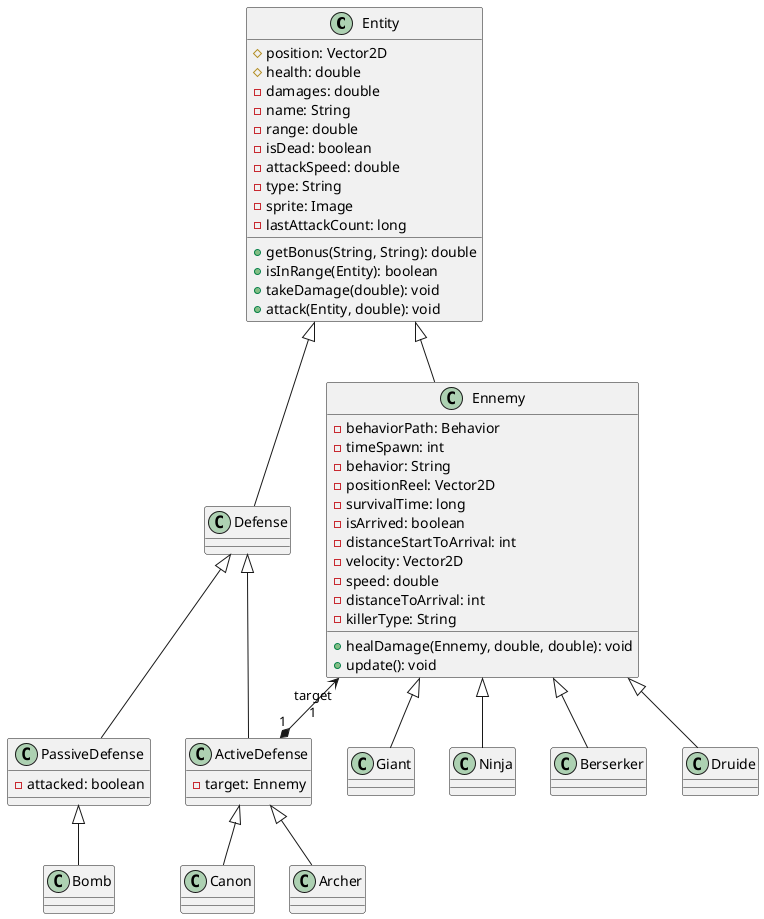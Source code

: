 @startuml

class Entity {
  # position: Vector2D
  # health: double
  - damages: double
  - name: String
  - range: double
  - isDead: boolean
  - attackSpeed: double
  - type: String
  - sprite: Image
  - lastAttackCount: long
  + getBonus(String, String): double
  + isInRange(Entity): boolean
  + takeDamage(double): void
  + attack(Entity, double): void
}

class ActiveDefense {
  - target: Ennemy
}
class Archer
class Berserker
class Bomb
class Canon
class Defense
class Druide
class Ennemy {
  - behaviorPath: Behavior
  - timeSpawn: int
  - behavior: String
  - positionReel: Vector2D
  - survivalTime: long
  - isArrived: boolean
  - distanceStartToArrival: int
  - velocity: Vector2D
  - speed: double
  - distanceToArrival: int
  - killerType: String
  + healDamage(Ennemy, double, double): void
  + update(): void
}

class Giant
class Ninja
class PassiveDefense {
  - attacked: boolean
}

Entity ^--  Ennemy
Entity ^--  Defense
Defense ^--  ActiveDefense
Ennemy "target\n1" <--* "1" ActiveDefense
ActiveDefense ^-- Archer
Ennemy ^--  Berserker
PassiveDefense ^-- Bomb
ActiveDefense ^-- Canon
Ennemy ^-- Druide
Ennemy ^-- Giant
Ennemy ^-- Ninja
Defense ^--  PassiveDefense
@enduml
